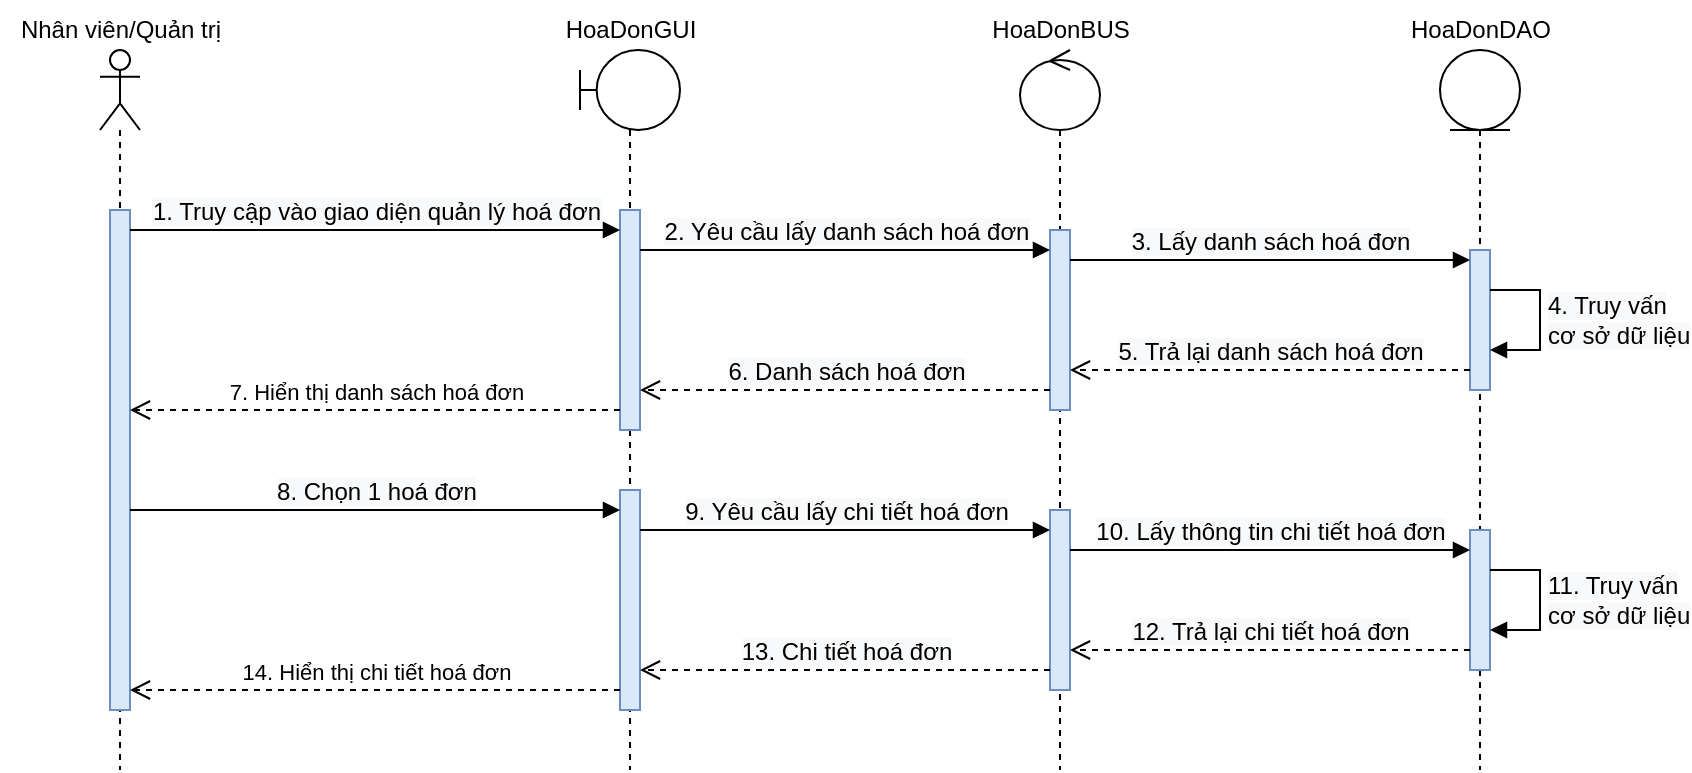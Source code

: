 <mxfile version="20.3.0" type="device"><diagram id="zxSlFvNWauaxwtIFHq2a" name="Page-1"><mxGraphModel dx="692" dy="433" grid="1" gridSize="10" guides="1" tooltips="1" connect="1" arrows="1" fold="1" page="1" pageScale="1" pageWidth="850" pageHeight="1100" math="0" shadow="0"><root><mxCell id="0"/><mxCell id="1" parent="0"/><mxCell id="HhW-Cn4bJg0TA0xSdKMA-2" value="" style="shape=umlLifeline;participant=umlActor;perimeter=lifelinePerimeter;whiteSpace=wrap;html=1;container=1;collapsible=0;recursiveResize=0;verticalAlign=top;spacingTop=36;outlineConnect=0;" parent="1" vertex="1"><mxGeometry x="50" y="155" width="20" height="360" as="geometry"/></mxCell><mxCell id="HhW-Cn4bJg0TA0xSdKMA-16" value="" style="html=1;points=[];perimeter=orthogonalPerimeter;fillColor=#dae8fc;strokeColor=#6c8ebf;" parent="HhW-Cn4bJg0TA0xSdKMA-2" vertex="1"><mxGeometry x="5" y="80" width="10" height="250" as="geometry"/></mxCell><mxCell id="HhW-Cn4bJg0TA0xSdKMA-4" value="" style="shape=umlLifeline;participant=umlBoundary;perimeter=lifelinePerimeter;whiteSpace=wrap;html=1;container=1;collapsible=0;recursiveResize=0;verticalAlign=top;spacingTop=36;outlineConnect=0;" parent="1" vertex="1"><mxGeometry x="290" y="155" width="50" height="360" as="geometry"/></mxCell><mxCell id="HhW-Cn4bJg0TA0xSdKMA-37" value="" style="html=1;points=[];perimeter=orthogonalPerimeter;fillColor=#dae8fc;strokeColor=#6c8ebf;" parent="HhW-Cn4bJg0TA0xSdKMA-4" vertex="1"><mxGeometry x="20" y="80" width="10" height="110" as="geometry"/></mxCell><mxCell id="HhW-Cn4bJg0TA0xSdKMA-58" value="" style="html=1;points=[];perimeter=orthogonalPerimeter;fillColor=#dae8fc;strokeColor=#6c8ebf;" parent="HhW-Cn4bJg0TA0xSdKMA-4" vertex="1"><mxGeometry x="20" y="220" width="10" height="110" as="geometry"/></mxCell><mxCell id="HhW-Cn4bJg0TA0xSdKMA-7" value="" style="shape=umlLifeline;participant=umlControl;perimeter=lifelinePerimeter;whiteSpace=wrap;html=1;container=1;collapsible=0;recursiveResize=0;verticalAlign=top;spacingTop=36;outlineConnect=0;" parent="1" vertex="1"><mxGeometry x="510" y="155" width="40" height="360" as="geometry"/></mxCell><mxCell id="HhW-Cn4bJg0TA0xSdKMA-41" value="" style="html=1;points=[];perimeter=orthogonalPerimeter;fillColor=#dae8fc;strokeColor=#6c8ebf;" parent="HhW-Cn4bJg0TA0xSdKMA-7" vertex="1"><mxGeometry x="15" y="90" width="10" height="90" as="geometry"/></mxCell><mxCell id="HhW-Cn4bJg0TA0xSdKMA-61" value="" style="html=1;points=[];perimeter=orthogonalPerimeter;fillColor=#dae8fc;strokeColor=#6c8ebf;" parent="HhW-Cn4bJg0TA0xSdKMA-7" vertex="1"><mxGeometry x="15" y="230" width="10" height="90" as="geometry"/></mxCell><mxCell id="HhW-Cn4bJg0TA0xSdKMA-9" value="" style="shape=umlLifeline;participant=umlEntity;perimeter=lifelinePerimeter;whiteSpace=wrap;html=1;container=1;collapsible=0;recursiveResize=0;verticalAlign=top;spacingTop=36;outlineConnect=0;" parent="1" vertex="1"><mxGeometry x="720" y="155" width="40" height="360" as="geometry"/></mxCell><mxCell id="HhW-Cn4bJg0TA0xSdKMA-42" value="" style="html=1;points=[];perimeter=orthogonalPerimeter;fillColor=#dae8fc;strokeColor=#6c8ebf;" parent="HhW-Cn4bJg0TA0xSdKMA-9" vertex="1"><mxGeometry x="15" y="100" width="10" height="70" as="geometry"/></mxCell><mxCell id="HhW-Cn4bJg0TA0xSdKMA-64" value="" style="html=1;points=[];perimeter=orthogonalPerimeter;fillColor=#dae8fc;strokeColor=#6c8ebf;" parent="HhW-Cn4bJg0TA0xSdKMA-9" vertex="1"><mxGeometry x="15" y="240" width="10" height="70" as="geometry"/></mxCell><mxCell id="PXcbYtsjgin641N6kYGd-8" value="&lt;span style=&quot;font-size: 12px; text-align: center; background-color: rgb(248, 249, 250);&quot;&gt;4. Truy vấn&lt;/span&gt;&lt;br style=&quot;font-size: 12px; text-align: center; background-color: rgb(248, 249, 250);&quot;&gt;&lt;div style=&quot;text-align: center;&quot;&gt;&lt;span style=&quot;font-size: 12px; background-color: rgb(248, 249, 250);&quot;&gt;cơ sở dữ liệu&lt;/span&gt;&lt;/div&gt;" style="edgeStyle=orthogonalEdgeStyle;html=1;align=left;spacingLeft=2;endArrow=block;rounded=0;" edge="1" target="HhW-Cn4bJg0TA0xSdKMA-42" parent="HhW-Cn4bJg0TA0xSdKMA-9" source="HhW-Cn4bJg0TA0xSdKMA-42"><mxGeometry relative="1" as="geometry"><mxPoint x="75" y="80" as="sourcePoint"/><Array as="points"><mxPoint x="50" y="120"/><mxPoint x="50" y="150"/></Array><mxPoint x="80" y="100" as="targetPoint"/></mxGeometry></mxCell><mxCell id="PXcbYtsjgin641N6kYGd-16" value="&lt;span style=&quot;font-size: 12px; text-align: center; background-color: rgb(248, 249, 250);&quot;&gt;11. Truy vấn&lt;/span&gt;&lt;br style=&quot;font-size: 12px; text-align: center; background-color: rgb(248, 249, 250);&quot;&gt;&lt;span style=&quot;font-size: 12px; text-align: center; background-color: rgb(248, 249, 250);&quot;&gt;cơ sở dữ liệu&lt;/span&gt;" style="edgeStyle=orthogonalEdgeStyle;html=1;align=left;spacingLeft=2;endArrow=block;rounded=0;" edge="1" target="HhW-Cn4bJg0TA0xSdKMA-64" parent="HhW-Cn4bJg0TA0xSdKMA-9" source="HhW-Cn4bJg0TA0xSdKMA-64"><mxGeometry relative="1" as="geometry"><mxPoint x="82.5" y="270" as="sourcePoint"/><Array as="points"><mxPoint x="50" y="260"/><mxPoint x="50" y="290"/></Array><mxPoint x="87.5" y="290" as="targetPoint"/></mxGeometry></mxCell><mxCell id="HhW-Cn4bJg0TA0xSdKMA-11" value="HoaDonGUI" style="text;html=1;align=center;verticalAlign=middle;resizable=0;points=[];autosize=1;strokeColor=none;fillColor=none;" parent="1" vertex="1"><mxGeometry x="270" y="130" width="90" height="30" as="geometry"/></mxCell><mxCell id="HhW-Cn4bJg0TA0xSdKMA-13" value="HoaDonBUS" style="text;html=1;align=center;verticalAlign=middle;resizable=0;points=[];autosize=1;strokeColor=none;fillColor=none;" parent="1" vertex="1"><mxGeometry x="485" y="130" width="90" height="30" as="geometry"/></mxCell><mxCell id="HhW-Cn4bJg0TA0xSdKMA-15" value="HoaDonDAO" style="text;html=1;align=center;verticalAlign=middle;resizable=0;points=[];autosize=1;strokeColor=none;fillColor=none;" parent="1" vertex="1"><mxGeometry x="695" y="130" width="90" height="30" as="geometry"/></mxCell><mxCell id="PXcbYtsjgin641N6kYGd-1" value="&lt;span style=&quot;font-size: 12px; background-color: rgb(248, 249, 250);&quot;&gt;1. Truy cập vào giao diện quản lý&lt;/span&gt;&lt;span style=&quot;font-size: 12px; background-color: rgb(248, 249, 250);&quot;&gt;&amp;nbsp;hoá đơn&lt;/span&gt;" style="html=1;verticalAlign=bottom;endArrow=block;rounded=0;" edge="1" parent="1" source="HhW-Cn4bJg0TA0xSdKMA-16" target="HhW-Cn4bJg0TA0xSdKMA-37"><mxGeometry width="80" relative="1" as="geometry"><mxPoint x="340" y="335" as="sourcePoint"/><mxPoint x="420" y="335" as="targetPoint"/><Array as="points"><mxPoint x="160" y="245"/></Array></mxGeometry></mxCell><mxCell id="PXcbYtsjgin641N6kYGd-2" value="Nhân viên/Quản trị" style="text;html=1;align=center;verticalAlign=middle;resizable=0;points=[];autosize=1;strokeColor=none;fillColor=none;" vertex="1" parent="1"><mxGeometry y="130" width="120" height="30" as="geometry"/></mxCell><mxCell id="PXcbYtsjgin641N6kYGd-4" value="&lt;span style=&quot;font-size: 12px; background-color: rgb(248, 249, 250);&quot;&gt;2. Yêu cầu lấy danh sách hoá đơn&lt;/span&gt;" style="html=1;verticalAlign=bottom;endArrow=block;rounded=0;" edge="1" parent="1" source="HhW-Cn4bJg0TA0xSdKMA-37" target="HhW-Cn4bJg0TA0xSdKMA-41"><mxGeometry width="80" relative="1" as="geometry"><mxPoint x="280" y="345" as="sourcePoint"/><mxPoint x="360" y="345" as="targetPoint"/><Array as="points"><mxPoint x="470" y="255"/></Array></mxGeometry></mxCell><mxCell id="PXcbYtsjgin641N6kYGd-5" value="&lt;span style=&quot;font-size: 12px; background-color: rgb(248, 249, 250);&quot;&gt;3. Lấy danh sách hoá đơn&lt;/span&gt;" style="html=1;verticalAlign=bottom;endArrow=block;rounded=0;" edge="1" parent="1" source="HhW-Cn4bJg0TA0xSdKMA-41" target="HhW-Cn4bJg0TA0xSdKMA-42"><mxGeometry width="80" relative="1" as="geometry"><mxPoint x="610" y="345" as="sourcePoint"/><mxPoint x="800" y="265" as="targetPoint"/><Array as="points"><mxPoint x="670" y="260"/></Array></mxGeometry></mxCell><mxCell id="PXcbYtsjgin641N6kYGd-9" value="&lt;span style=&quot;font-size: 12px; background-color: rgb(248, 249, 250);&quot;&gt;5. Trả lại danh sách hoá đơn&lt;/span&gt;" style="html=1;verticalAlign=bottom;endArrow=open;dashed=1;endSize=8;rounded=0;" edge="1" parent="1" source="HhW-Cn4bJg0TA0xSdKMA-42" target="HhW-Cn4bJg0TA0xSdKMA-41"><mxGeometry relative="1" as="geometry"><mxPoint x="700" y="345" as="sourcePoint"/><mxPoint x="620" y="345" as="targetPoint"/><Array as="points"><mxPoint x="720" y="315"/></Array></mxGeometry></mxCell><mxCell id="PXcbYtsjgin641N6kYGd-10" value="&lt;span style=&quot;font-size: 12px; background-color: rgb(248, 249, 250);&quot;&gt;6. Danh sách hoá đơn&lt;/span&gt;" style="html=1;verticalAlign=bottom;endArrow=open;dashed=1;endSize=8;rounded=0;" edge="1" parent="1" source="HhW-Cn4bJg0TA0xSdKMA-41" target="HhW-Cn4bJg0TA0xSdKMA-37"><mxGeometry relative="1" as="geometry"><mxPoint x="700" y="345" as="sourcePoint"/><mxPoint x="620" y="345" as="targetPoint"/><Array as="points"><mxPoint x="470" y="325"/></Array></mxGeometry></mxCell><mxCell id="PXcbYtsjgin641N6kYGd-11" value="7. Hiển thị danh sách hoá đơn" style="html=1;verticalAlign=bottom;endArrow=open;dashed=1;endSize=8;rounded=0;" edge="1" parent="1" source="HhW-Cn4bJg0TA0xSdKMA-37" target="HhW-Cn4bJg0TA0xSdKMA-16"><mxGeometry relative="1" as="geometry"><mxPoint x="440" y="355" as="sourcePoint"/><mxPoint x="360" y="355" as="targetPoint"/><Array as="points"><mxPoint x="170" y="335"/></Array></mxGeometry></mxCell><mxCell id="PXcbYtsjgin641N6kYGd-12" value="&lt;span style=&quot;font-size: 12px; background-color: rgb(248, 249, 250);&quot;&gt;8. Chọn 1 hoá đơn&lt;/span&gt;" style="html=1;verticalAlign=bottom;endArrow=block;rounded=0;" edge="1" parent="1" source="HhW-Cn4bJg0TA0xSdKMA-16" target="HhW-Cn4bJg0TA0xSdKMA-58"><mxGeometry width="80" relative="1" as="geometry"><mxPoint x="360" y="355" as="sourcePoint"/><mxPoint x="440" y="355" as="targetPoint"/><Array as="points"><mxPoint x="170" y="385"/></Array></mxGeometry></mxCell><mxCell id="PXcbYtsjgin641N6kYGd-13" value="&lt;span style=&quot;font-size: 12px; background-color: rgb(248, 249, 250);&quot;&gt;9. Yêu cầu lấy chi tiết hoá đơn&lt;/span&gt;" style="html=1;verticalAlign=bottom;endArrow=block;rounded=0;" edge="1" parent="1" source="HhW-Cn4bJg0TA0xSdKMA-58" target="HhW-Cn4bJg0TA0xSdKMA-61"><mxGeometry width="80" relative="1" as="geometry"><mxPoint x="360" y="595" as="sourcePoint"/><mxPoint x="440" y="595" as="targetPoint"/><Array as="points"><mxPoint x="470" y="395"/></Array></mxGeometry></mxCell><mxCell id="PXcbYtsjgin641N6kYGd-14" value="&lt;span style=&quot;font-size: 12px; background-color: rgb(248, 249, 250);&quot;&gt;10. Lấy thông tin&amp;nbsp;&lt;/span&gt;&lt;span style=&quot;font-size: 12px; background-color: rgb(248, 249, 250);&quot;&gt;chi tiết hoá đơn&lt;/span&gt;" style="html=1;verticalAlign=bottom;endArrow=block;rounded=0;" edge="1" parent="1" source="HhW-Cn4bJg0TA0xSdKMA-61" target="HhW-Cn4bJg0TA0xSdKMA-64"><mxGeometry width="80" relative="1" as="geometry"><mxPoint x="670" y="435" as="sourcePoint"/><mxPoint x="750" y="435" as="targetPoint"/><Array as="points"><mxPoint x="720" y="405"/></Array></mxGeometry></mxCell><mxCell id="PXcbYtsjgin641N6kYGd-17" value="&lt;span style=&quot;font-size: 12px; background-color: rgb(248, 249, 250);&quot;&gt;12. Trả lại chi tiết hoá đơn&lt;/span&gt;" style="html=1;verticalAlign=bottom;endArrow=open;dashed=1;endSize=8;rounded=0;" edge="1" parent="1" source="HhW-Cn4bJg0TA0xSdKMA-64" target="HhW-Cn4bJg0TA0xSdKMA-61"><mxGeometry relative="1" as="geometry"><mxPoint x="750" y="525" as="sourcePoint"/><mxPoint x="670" y="525" as="targetPoint"/><Array as="points"><mxPoint x="690" y="455"/></Array></mxGeometry></mxCell><mxCell id="PXcbYtsjgin641N6kYGd-18" value="&lt;span style=&quot;font-size: 12px; background-color: rgb(248, 249, 250);&quot;&gt;13. Chi tiết hoá đơn&lt;/span&gt;" style="html=1;verticalAlign=bottom;endArrow=open;dashed=1;endSize=8;rounded=0;" edge="1" parent="1" source="HhW-Cn4bJg0TA0xSdKMA-61" target="HhW-Cn4bJg0TA0xSdKMA-58"><mxGeometry relative="1" as="geometry"><mxPoint x="470" y="485" as="sourcePoint"/><mxPoint x="390" y="485" as="targetPoint"/><Array as="points"><mxPoint x="480" y="465"/></Array></mxGeometry></mxCell><mxCell id="PXcbYtsjgin641N6kYGd-19" value="14. Hiển thị chi tiết hoá đơn" style="html=1;verticalAlign=bottom;endArrow=open;dashed=1;endSize=8;rounded=0;" edge="1" parent="1" source="HhW-Cn4bJg0TA0xSdKMA-58" target="HhW-Cn4bJg0TA0xSdKMA-16"><mxGeometry relative="1" as="geometry"><mxPoint x="470" y="565" as="sourcePoint"/><mxPoint x="390" y="565" as="targetPoint"/><Array as="points"><mxPoint x="170" y="475"/></Array></mxGeometry></mxCell></root></mxGraphModel></diagram></mxfile>